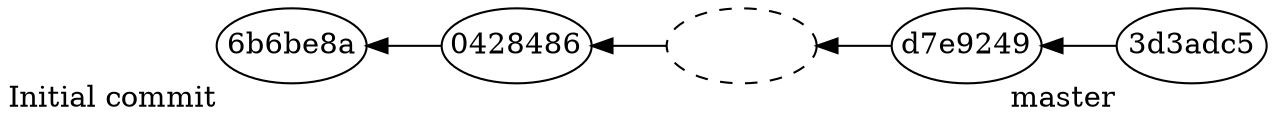  digraph history {
    rankdir=LR
    edge [dir = "back"]
    node [fixedsize=true, width=1]

    commit1 [label = "6b6be8a", xlabel="Initial commit"]
    commit2 [label = "0428486"]
    commit3 [label = "", style="dashed"]
    commit4 [label = "d7e9249"]
    commit5 [label = "3d3adc5", xlabel="master"]
    
    commit1 ->
    commit2 ->
    commit3 ->
    commit4 ->
    commit5
}